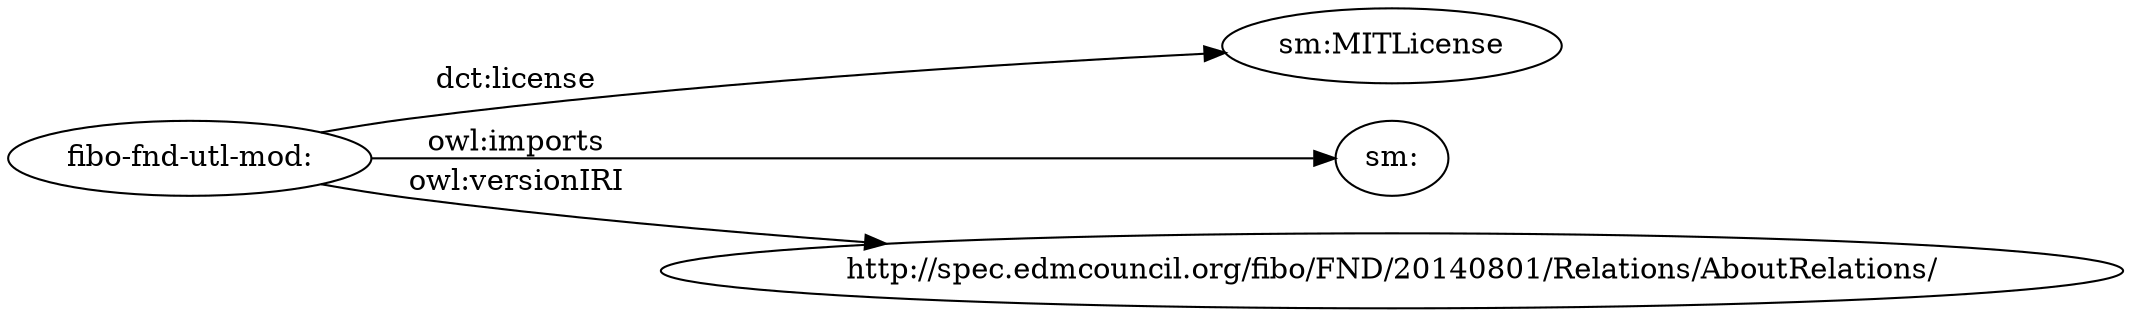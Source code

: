 digraph ar2dtool_diagram { 
rankdir=LR;
size="1501"
	"fibo-fnd-utl-mod:" -> "sm:MITLicense" [ label = "dct:license" ];
	"fibo-fnd-utl-mod:" -> "sm:" [ label = "owl:imports" ];
	"fibo-fnd-utl-mod:" -> "http://spec.edmcouncil.org/fibo/FND/20140801/Relations/AboutRelations/" [ label = "owl:versionIRI" ];

}

